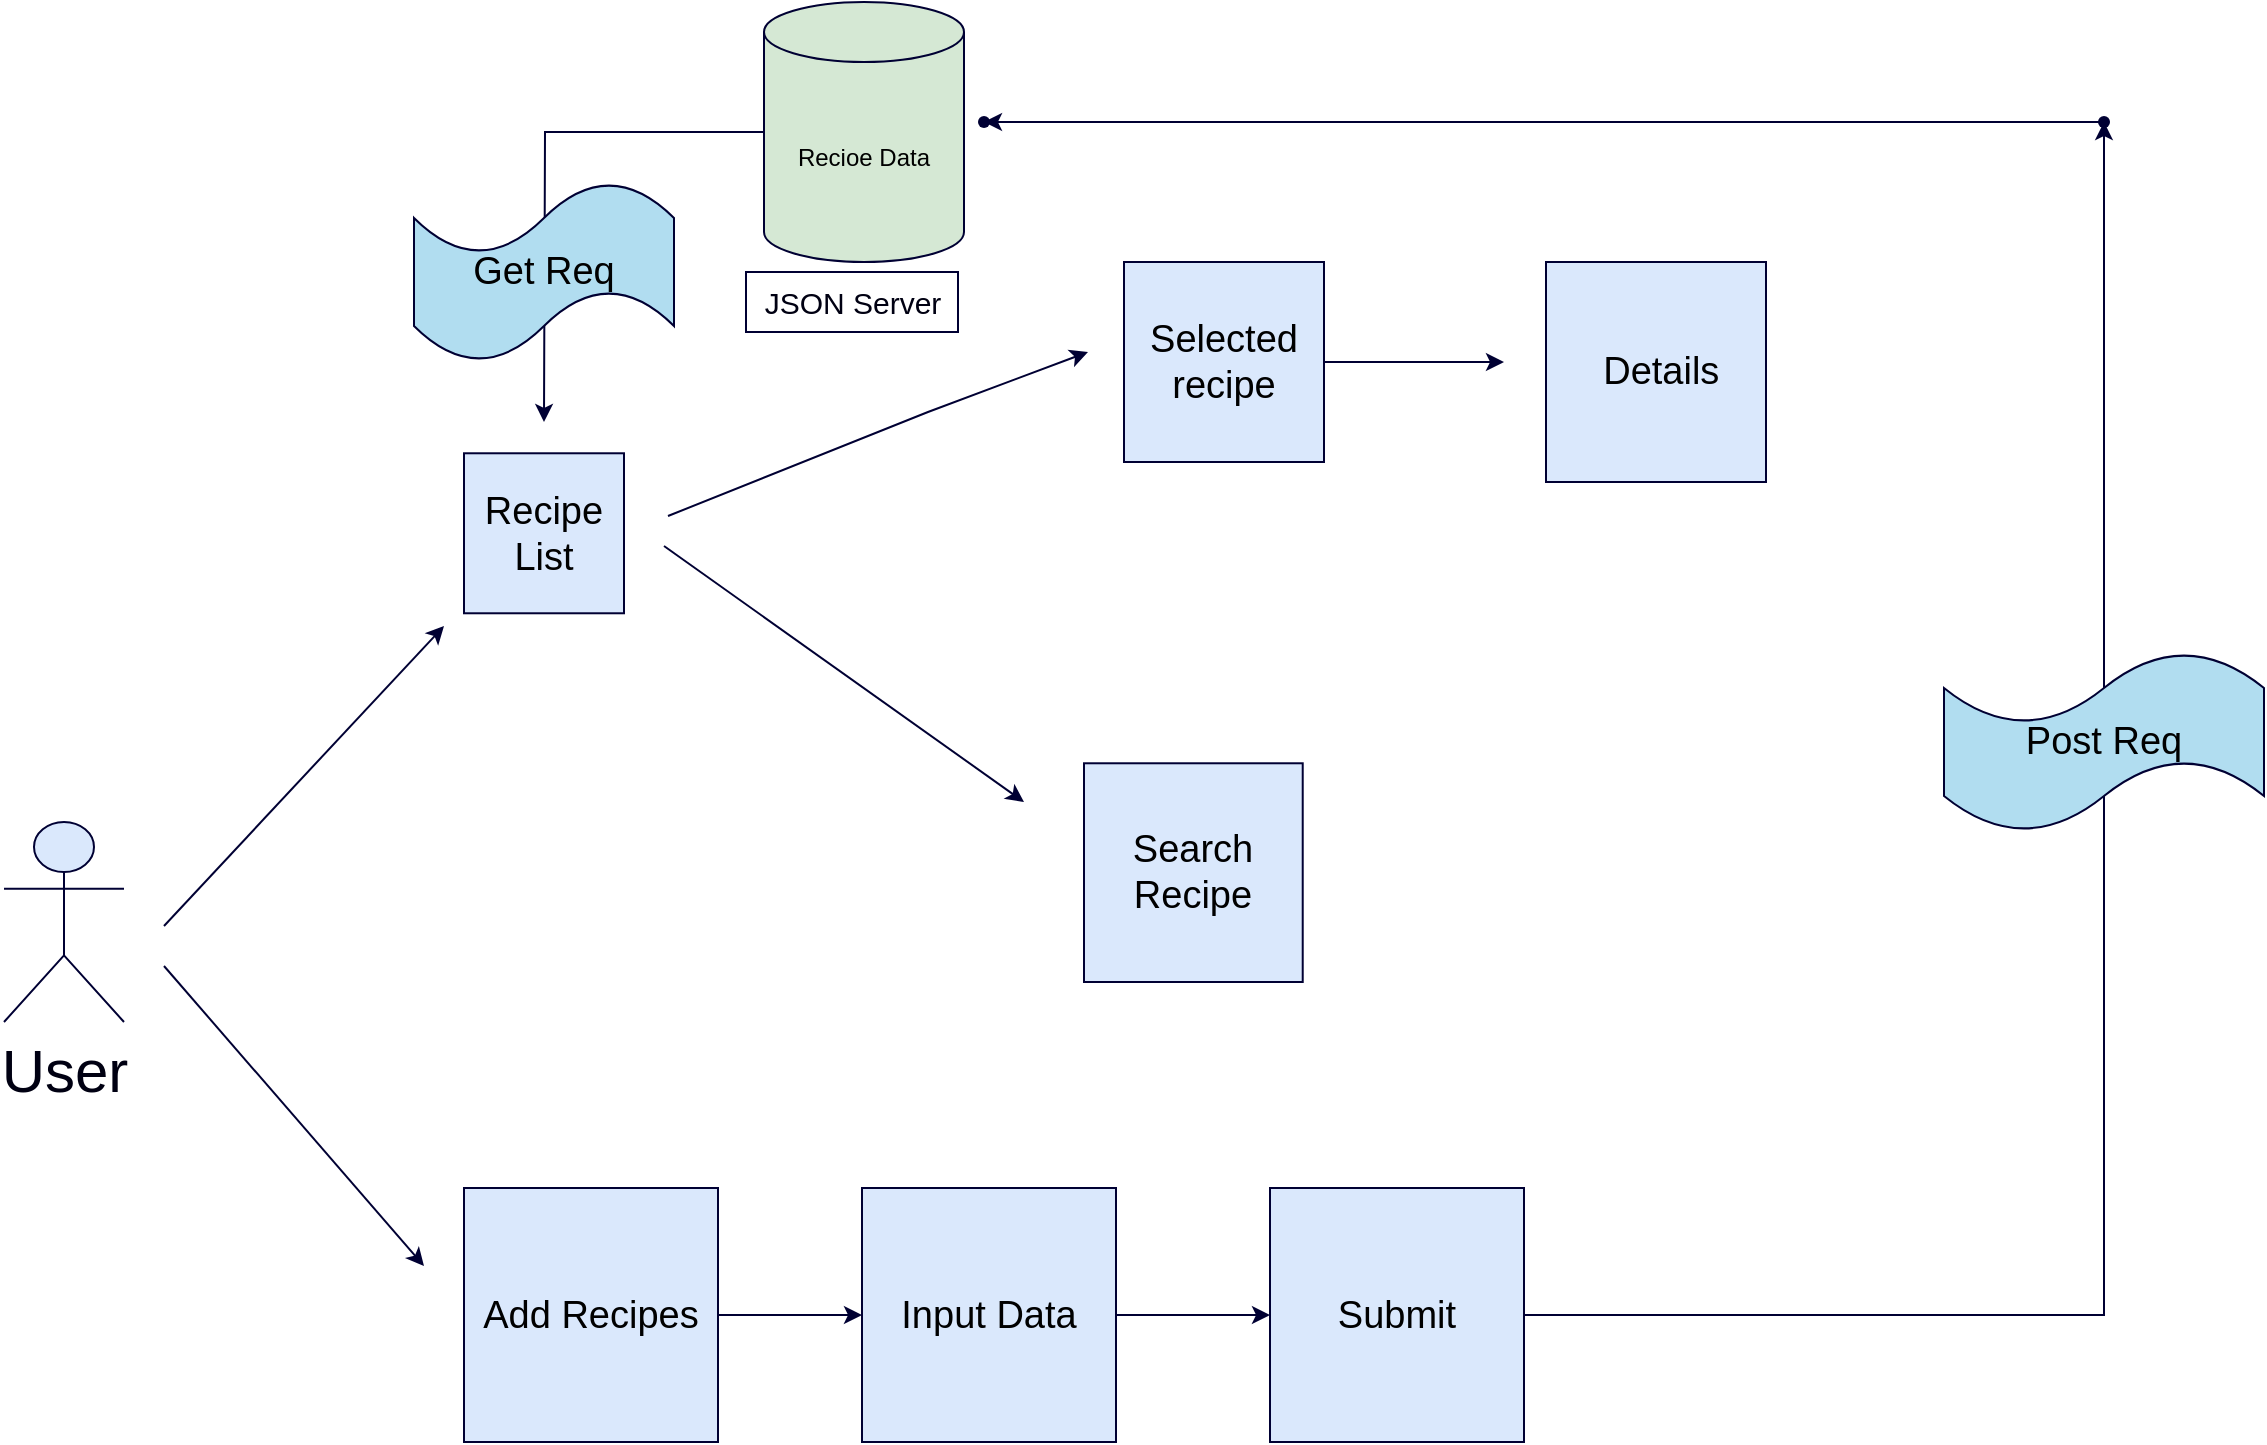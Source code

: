 <mxfile version="23.1.5" type="device">
  <diagram name="Page-1" id="efa7a0a1-bf9b-a30e-e6df-94a7791c09e9">
    <mxGraphModel dx="2385" dy="1240" grid="0" gridSize="10" guides="1" tooltips="1" connect="1" arrows="1" fold="1" page="1" pageScale="1" pageWidth="826" pageHeight="1169" background="none" math="0" shadow="0">
      <root>
        <mxCell id="0" />
        <mxCell id="1" parent="0" />
        <mxCell id="UujWbPuHcatMnqA6nCTD-118" value="&lt;font color=&quot;#000012&quot; style=&quot;font-size: 30px;&quot;&gt;User&lt;/font&gt;" style="shape=umlActor;verticalLabelPosition=bottom;verticalAlign=top;html=1;outlineConnect=0;fillColor=#dae8fc;strokeColor=#000033;" vertex="1" parent="1">
          <mxGeometry x="120" y="544" width="60" height="100" as="geometry" />
        </mxCell>
        <mxCell id="UujWbPuHcatMnqA6nCTD-119" value="Recipe List" style="whiteSpace=wrap;html=1;aspect=fixed;fillColor=#dae8fc;strokeColor=#000033;fontSize=19;" vertex="1" parent="1">
          <mxGeometry x="350" y="359.64" width="80" height="80" as="geometry" />
        </mxCell>
        <mxCell id="UujWbPuHcatMnqA6nCTD-141" value="" style="edgeStyle=orthogonalEdgeStyle;rounded=0;orthogonalLoop=1;jettySize=auto;html=1;fontSize=19;strokeColor=#000033;" edge="1" parent="1" source="UujWbPuHcatMnqA6nCTD-122" target="UujWbPuHcatMnqA6nCTD-140">
          <mxGeometry relative="1" as="geometry" />
        </mxCell>
        <mxCell id="UujWbPuHcatMnqA6nCTD-122" value="Add Recipes" style="whiteSpace=wrap;html=1;aspect=fixed;fillColor=#dae8fc;strokeColor=#000033;fontSize=19;" vertex="1" parent="1">
          <mxGeometry x="350" y="727" width="127" height="127" as="geometry" />
        </mxCell>
        <mxCell id="UujWbPuHcatMnqA6nCTD-135" value="" style="edgeStyle=orthogonalEdgeStyle;rounded=0;orthogonalLoop=1;jettySize=auto;html=1;fontSize=19;strokeColor=#000033;" edge="1" parent="1" source="UujWbPuHcatMnqA6nCTD-126">
          <mxGeometry relative="1" as="geometry">
            <mxPoint x="390" y="344" as="targetPoint" />
          </mxGeometry>
        </mxCell>
        <mxCell id="UujWbPuHcatMnqA6nCTD-126" value="Recioe Data" style="shape=cylinder3;whiteSpace=wrap;html=1;boundedLbl=1;backgroundOutline=1;size=15;fillColor=#d5e8d4;strokeColor=#000033;" vertex="1" parent="1">
          <mxGeometry x="500" y="134" width="100" height="130" as="geometry" />
        </mxCell>
        <mxCell id="UujWbPuHcatMnqA6nCTD-128" value="" style="endArrow=classic;html=1;rounded=0;fontSize=19;strokeColor=#000033;" edge="1" parent="1">
          <mxGeometry width="50" height="50" relative="1" as="geometry">
            <mxPoint x="450" y="406" as="sourcePoint" />
            <mxPoint x="630" y="534" as="targetPoint" />
            <Array as="points" />
          </mxGeometry>
        </mxCell>
        <mxCell id="UujWbPuHcatMnqA6nCTD-129" value="Search Recipe" style="whiteSpace=wrap;html=1;aspect=fixed;fillColor=#dae8fc;strokeColor=#000033;fontSize=19;" vertex="1" parent="1">
          <mxGeometry x="660" y="514.64" width="109.36" height="109.36" as="geometry" />
        </mxCell>
        <mxCell id="UujWbPuHcatMnqA6nCTD-130" value="" style="endArrow=classic;html=1;rounded=0;fontSize=19;fontColor=#000033;strokeColor=#000033;" edge="1" parent="1">
          <mxGeometry width="50" height="50" relative="1" as="geometry">
            <mxPoint x="200" y="596" as="sourcePoint" />
            <mxPoint x="340" y="446" as="targetPoint" />
            <Array as="points" />
          </mxGeometry>
        </mxCell>
        <mxCell id="UujWbPuHcatMnqA6nCTD-132" value="" style="endArrow=classic;html=1;rounded=0;fontSize=19;strokeColor=#000033;" edge="1" parent="1">
          <mxGeometry width="50" height="50" relative="1" as="geometry">
            <mxPoint x="200" y="616" as="sourcePoint" />
            <mxPoint x="330" y="766" as="targetPoint" />
            <Array as="points" />
          </mxGeometry>
        </mxCell>
        <mxCell id="UujWbPuHcatMnqA6nCTD-136" value="" style="endArrow=classic;html=1;rounded=0;fontSize=19;strokeColor=#000033;" edge="1" parent="1">
          <mxGeometry width="50" height="50" relative="1" as="geometry">
            <mxPoint x="452" y="391" as="sourcePoint" />
            <mxPoint x="662" y="309" as="targetPoint" />
            <Array as="points">
              <mxPoint x="582" y="339" />
            </Array>
          </mxGeometry>
        </mxCell>
        <mxCell id="UujWbPuHcatMnqA6nCTD-139" value="" style="edgeStyle=orthogonalEdgeStyle;rounded=0;orthogonalLoop=1;jettySize=auto;html=1;fontSize=19;strokeColor=#000033;" edge="1" parent="1" source="UujWbPuHcatMnqA6nCTD-137">
          <mxGeometry relative="1" as="geometry">
            <mxPoint x="870" y="314" as="targetPoint" />
          </mxGeometry>
        </mxCell>
        <mxCell id="UujWbPuHcatMnqA6nCTD-137" value="Selected recipe" style="whiteSpace=wrap;html=1;aspect=fixed;fillColor=#dae8fc;strokeColor=#000033;fontSize=19;" vertex="1" parent="1">
          <mxGeometry x="680" y="264" width="100" height="100" as="geometry" />
        </mxCell>
        <mxCell id="UujWbPuHcatMnqA6nCTD-138" value="&amp;nbsp;Details" style="whiteSpace=wrap;html=1;aspect=fixed;fillColor=#dae8fc;strokeColor=#000033;fontSize=19;" vertex="1" parent="1">
          <mxGeometry x="891" y="264" width="110" height="110" as="geometry" />
        </mxCell>
        <mxCell id="UujWbPuHcatMnqA6nCTD-143" value="" style="edgeStyle=orthogonalEdgeStyle;rounded=0;orthogonalLoop=1;jettySize=auto;html=1;fontSize=19;strokeColor=#000033;" edge="1" parent="1" source="UujWbPuHcatMnqA6nCTD-140" target="UujWbPuHcatMnqA6nCTD-142">
          <mxGeometry relative="1" as="geometry" />
        </mxCell>
        <mxCell id="UujWbPuHcatMnqA6nCTD-140" value="Input Data" style="whiteSpace=wrap;html=1;aspect=fixed;fillColor=#dae8fc;strokeColor=#000033;fontSize=19;" vertex="1" parent="1">
          <mxGeometry x="549" y="727" width="127" height="127" as="geometry" />
        </mxCell>
        <mxCell id="UujWbPuHcatMnqA6nCTD-145" value="" style="edgeStyle=orthogonalEdgeStyle;rounded=0;orthogonalLoop=1;jettySize=auto;html=1;exitX=1;exitY=0.5;exitDx=0;exitDy=0;fontSize=19;strokeColor=#000033;" edge="1" parent="1" source="UujWbPuHcatMnqA6nCTD-142" target="UujWbPuHcatMnqA6nCTD-144">
          <mxGeometry relative="1" as="geometry">
            <mxPoint x="860" y="767" as="sourcePoint" />
          </mxGeometry>
        </mxCell>
        <mxCell id="UujWbPuHcatMnqA6nCTD-142" value="Submit" style="whiteSpace=wrap;html=1;aspect=fixed;fillColor=#dae8fc;strokeColor=#000033;fontSize=19;" vertex="1" parent="1">
          <mxGeometry x="753" y="727" width="127" height="127" as="geometry" />
        </mxCell>
        <mxCell id="UujWbPuHcatMnqA6nCTD-147" value="" style="edgeStyle=orthogonalEdgeStyle;rounded=0;orthogonalLoop=1;jettySize=auto;html=1;fontSize=19;strokeColor=#000033;" edge="1" parent="1" source="UujWbPuHcatMnqA6nCTD-144" target="UujWbPuHcatMnqA6nCTD-146">
          <mxGeometry relative="1" as="geometry" />
        </mxCell>
        <mxCell id="UujWbPuHcatMnqA6nCTD-144" value="" style="shape=waypoint;sketch=0;size=6;pointerEvents=1;points=[];fillColor=#dae8fc;resizable=0;rotatable=0;perimeter=centerPerimeter;snapToPoint=1;strokeColor=#000033;fontSize=19;" vertex="1" parent="1">
          <mxGeometry x="1160" y="184" width="20" height="20" as="geometry" />
        </mxCell>
        <mxCell id="UujWbPuHcatMnqA6nCTD-146" value="" style="shape=waypoint;sketch=0;size=6;pointerEvents=1;points=[];fillColor=#dae8fc;resizable=0;rotatable=0;perimeter=centerPerimeter;snapToPoint=1;strokeColor=#000033;fontSize=19;" vertex="1" parent="1">
          <mxGeometry x="600" y="184" width="20" height="20" as="geometry" />
        </mxCell>
        <mxCell id="UujWbPuHcatMnqA6nCTD-148" value="Post Req" style="shape=tape;whiteSpace=wrap;html=1;direction=west;fillColor=#b1ddf0;strokeColor=#000033;fontSize=19;" vertex="1" parent="1">
          <mxGeometry x="1090" y="459" width="160" height="90" as="geometry" />
        </mxCell>
        <mxCell id="UujWbPuHcatMnqA6nCTD-149" value="Get Req" style="shape=tape;whiteSpace=wrap;html=1;direction=west;fillColor=#b1ddf0;strokeColor=#000033;fontSize=19;" vertex="1" parent="1">
          <mxGeometry x="325" y="224" width="130" height="90" as="geometry" />
        </mxCell>
        <mxCell id="UujWbPuHcatMnqA6nCTD-152" value="&lt;font color=&quot;#000012&quot; style=&quot;font-size: 15px;&quot;&gt;JSON Server&lt;/font&gt;" style="text;html=1;align=center;verticalAlign=middle;resizable=0;points=[];autosize=1;strokeColor=#000033;fillColor=none;" vertex="1" parent="1">
          <mxGeometry x="491" y="269" width="106" height="30" as="geometry" />
        </mxCell>
      </root>
    </mxGraphModel>
  </diagram>
</mxfile>
